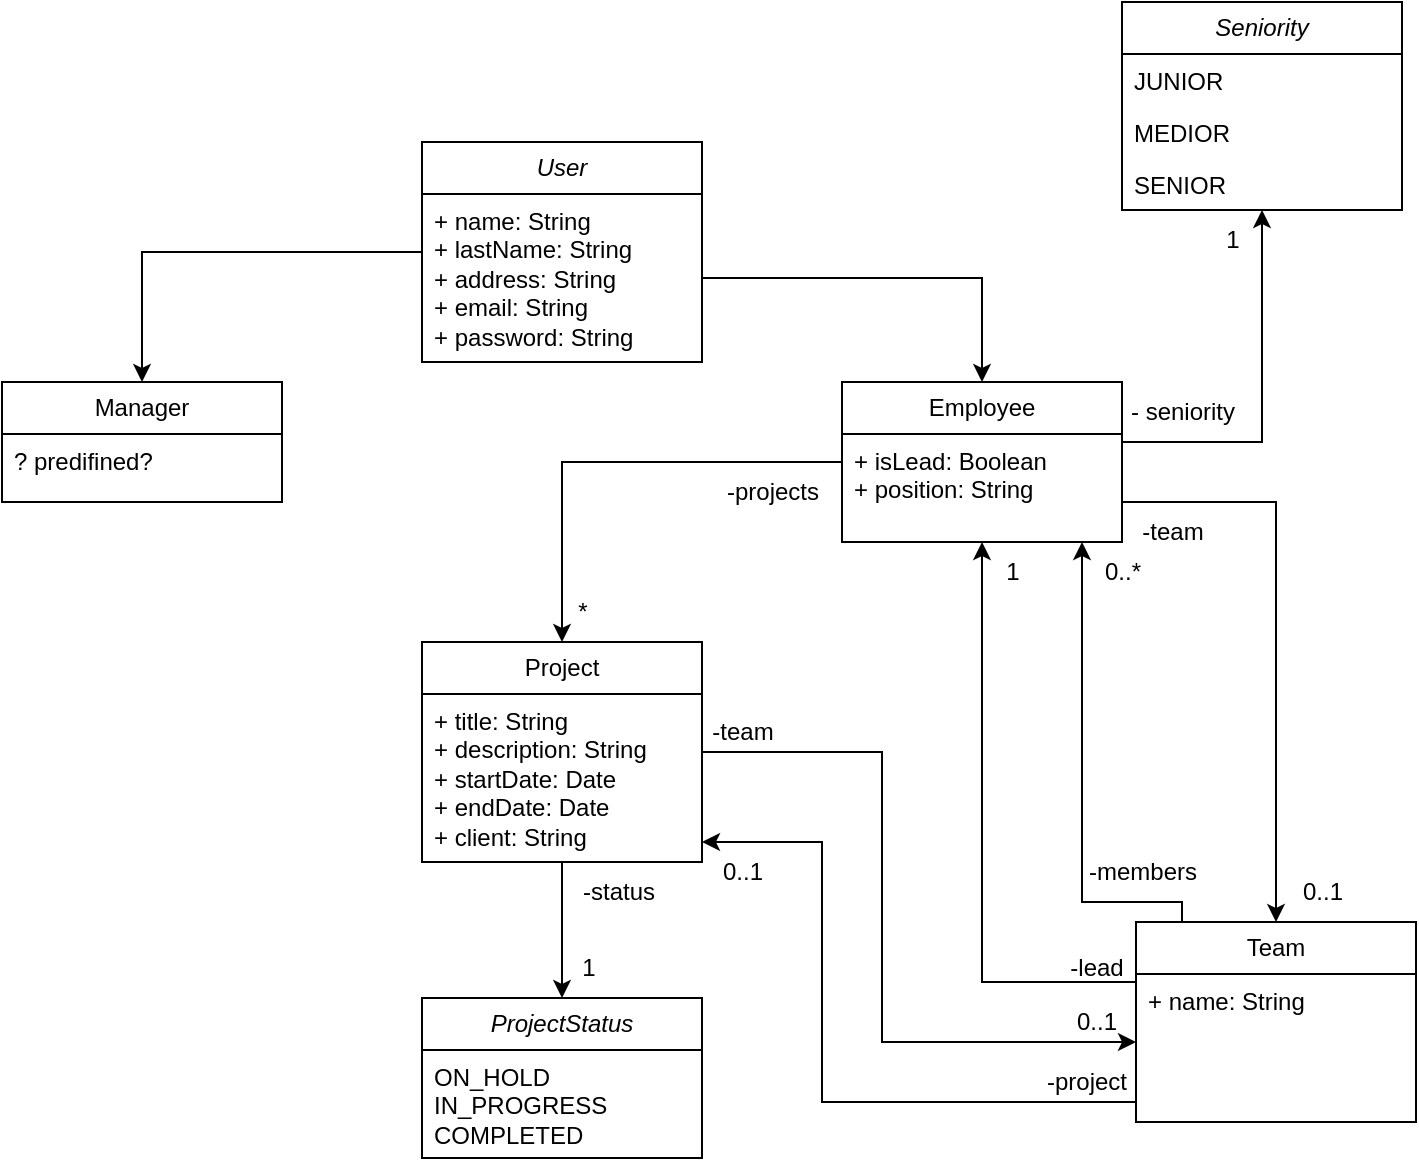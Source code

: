 <mxfile version="21.6.6" type="device">
  <diagram id="C5RBs43oDa-KdzZeNtuy" name="Page-1">
    <mxGraphModel dx="1373" dy="748" grid="1" gridSize="10" guides="1" tooltips="1" connect="1" arrows="1" fold="1" page="1" pageScale="1" pageWidth="827" pageHeight="1169" math="0" shadow="0">
      <root>
        <mxCell id="WIyWlLk6GJQsqaUBKTNV-0" />
        <mxCell id="WIyWlLk6GJQsqaUBKTNV-1" parent="WIyWlLk6GJQsqaUBKTNV-0" />
        <mxCell id="j6vFr5zjLrYr7rvJu_0u-30" style="edgeStyle=orthogonalEdgeStyle;rounded=0;orthogonalLoop=1;jettySize=auto;html=1;" edge="1" parent="WIyWlLk6GJQsqaUBKTNV-1" source="j6vFr5zjLrYr7rvJu_0u-0" target="j6vFr5zjLrYr7rvJu_0u-24">
          <mxGeometry relative="1" as="geometry" />
        </mxCell>
        <mxCell id="j6vFr5zjLrYr7rvJu_0u-0" value="&lt;i&gt;User&lt;/i&gt;" style="swimlane;fontStyle=0;childLayout=stackLayout;horizontal=1;startSize=26;fillColor=none;horizontalStack=0;resizeParent=1;resizeParentMax=0;resizeLast=0;collapsible=1;marginBottom=0;whiteSpace=wrap;html=1;" vertex="1" parent="WIyWlLk6GJQsqaUBKTNV-1">
          <mxGeometry x="330" y="80" width="140" height="110" as="geometry" />
        </mxCell>
        <mxCell id="j6vFr5zjLrYr7rvJu_0u-3" value="+ name: String&lt;br&gt;+ lastName: String&lt;br&gt;+ address: String&lt;br&gt;+ email: String&lt;br&gt;+ password: String" style="text;strokeColor=none;fillColor=none;align=left;verticalAlign=top;spacingLeft=4;spacingRight=4;overflow=hidden;rotatable=0;points=[[0,0.5],[1,0.5]];portConstraint=eastwest;whiteSpace=wrap;html=1;" vertex="1" parent="j6vFr5zjLrYr7rvJu_0u-0">
          <mxGeometry y="26" width="140" height="84" as="geometry" />
        </mxCell>
        <mxCell id="j6vFr5zjLrYr7rvJu_0u-51" style="edgeStyle=orthogonalEdgeStyle;rounded=0;orthogonalLoop=1;jettySize=auto;html=1;" edge="1" parent="WIyWlLk6GJQsqaUBKTNV-1" source="j6vFr5zjLrYr7rvJu_0u-4" target="j6vFr5zjLrYr7rvJu_0u-8">
          <mxGeometry relative="1" as="geometry">
            <Array as="points">
              <mxPoint x="530" y="560" />
              <mxPoint x="530" y="430" />
            </Array>
          </mxGeometry>
        </mxCell>
        <mxCell id="j6vFr5zjLrYr7rvJu_0u-61" style="edgeStyle=orthogonalEdgeStyle;rounded=0;orthogonalLoop=1;jettySize=auto;html=1;" edge="1" parent="WIyWlLk6GJQsqaUBKTNV-1" source="j6vFr5zjLrYr7rvJu_0u-4" target="j6vFr5zjLrYr7rvJu_0u-22">
          <mxGeometry relative="1" as="geometry">
            <Array as="points">
              <mxPoint x="710" y="460" />
              <mxPoint x="660" y="460" />
            </Array>
          </mxGeometry>
        </mxCell>
        <mxCell id="j6vFr5zjLrYr7rvJu_0u-4" value="Team" style="swimlane;fontStyle=0;childLayout=stackLayout;horizontal=1;startSize=26;fillColor=none;horizontalStack=0;resizeParent=1;resizeParentMax=0;resizeLast=0;collapsible=1;marginBottom=0;whiteSpace=wrap;html=1;" vertex="1" parent="WIyWlLk6GJQsqaUBKTNV-1">
          <mxGeometry x="687" y="470" width="140" height="100" as="geometry" />
        </mxCell>
        <mxCell id="j6vFr5zjLrYr7rvJu_0u-7" value="+ name: String&lt;br&gt;" style="text;strokeColor=none;fillColor=none;align=left;verticalAlign=top;spacingLeft=4;spacingRight=4;overflow=hidden;rotatable=0;points=[[0,0.5],[1,0.5]];portConstraint=eastwest;whiteSpace=wrap;html=1;" vertex="1" parent="j6vFr5zjLrYr7rvJu_0u-4">
          <mxGeometry y="26" width="140" height="74" as="geometry" />
        </mxCell>
        <mxCell id="j6vFr5zjLrYr7rvJu_0u-47" style="edgeStyle=orthogonalEdgeStyle;rounded=0;orthogonalLoop=1;jettySize=auto;html=1;" edge="1" parent="WIyWlLk6GJQsqaUBKTNV-1" source="j6vFr5zjLrYr7rvJu_0u-8" target="j6vFr5zjLrYr7rvJu_0u-4">
          <mxGeometry relative="1" as="geometry">
            <Array as="points">
              <mxPoint x="560" y="385" />
              <mxPoint x="560" y="530" />
            </Array>
          </mxGeometry>
        </mxCell>
        <mxCell id="j6vFr5zjLrYr7rvJu_0u-58" style="edgeStyle=orthogonalEdgeStyle;rounded=0;orthogonalLoop=1;jettySize=auto;html=1;" edge="1" parent="WIyWlLk6GJQsqaUBKTNV-1" source="j6vFr5zjLrYr7rvJu_0u-8" target="j6vFr5zjLrYr7rvJu_0u-56">
          <mxGeometry relative="1" as="geometry" />
        </mxCell>
        <mxCell id="j6vFr5zjLrYr7rvJu_0u-8" value="Project" style="swimlane;fontStyle=0;childLayout=stackLayout;horizontal=1;startSize=26;fillColor=none;horizontalStack=0;resizeParent=1;resizeParentMax=0;resizeLast=0;collapsible=1;marginBottom=0;whiteSpace=wrap;html=1;" vertex="1" parent="WIyWlLk6GJQsqaUBKTNV-1">
          <mxGeometry x="330" y="330" width="140" height="110" as="geometry" />
        </mxCell>
        <mxCell id="j6vFr5zjLrYr7rvJu_0u-11" value="+ title: String&lt;br&gt;+ description: String&lt;br&gt;+ startDate: Date&lt;br&gt;+ endDate: Date&lt;br&gt;+ client: String" style="text;strokeColor=none;fillColor=none;align=left;verticalAlign=top;spacingLeft=4;spacingRight=4;overflow=hidden;rotatable=0;points=[[0,0.5],[1,0.5]];portConstraint=eastwest;whiteSpace=wrap;html=1;" vertex="1" parent="j6vFr5zjLrYr7rvJu_0u-8">
          <mxGeometry y="26" width="140" height="84" as="geometry" />
        </mxCell>
        <mxCell id="j6vFr5zjLrYr7rvJu_0u-39" style="edgeStyle=orthogonalEdgeStyle;rounded=0;orthogonalLoop=1;jettySize=auto;html=1;" edge="1" parent="WIyWlLk6GJQsqaUBKTNV-1" source="j6vFr5zjLrYr7rvJu_0u-22" target="j6vFr5zjLrYr7rvJu_0u-8">
          <mxGeometry relative="1" as="geometry" />
        </mxCell>
        <mxCell id="j6vFr5zjLrYr7rvJu_0u-42" style="edgeStyle=orthogonalEdgeStyle;rounded=0;orthogonalLoop=1;jettySize=auto;html=1;" edge="1" parent="WIyWlLk6GJQsqaUBKTNV-1" source="j6vFr5zjLrYr7rvJu_0u-22" target="j6vFr5zjLrYr7rvJu_0u-4">
          <mxGeometry relative="1" as="geometry">
            <Array as="points">
              <mxPoint x="757" y="260" />
            </Array>
          </mxGeometry>
        </mxCell>
        <mxCell id="j6vFr5zjLrYr7rvJu_0u-22" value="Employee" style="swimlane;fontStyle=0;childLayout=stackLayout;horizontal=1;startSize=26;fillColor=none;horizontalStack=0;resizeParent=1;resizeParentMax=0;resizeLast=0;collapsible=1;marginBottom=0;whiteSpace=wrap;html=1;" vertex="1" parent="WIyWlLk6GJQsqaUBKTNV-1">
          <mxGeometry x="540" y="200" width="140" height="80" as="geometry" />
        </mxCell>
        <mxCell id="j6vFr5zjLrYr7rvJu_0u-23" value="+ isLead: Boolean&lt;br&gt;+ position: String&lt;br&gt;" style="text;strokeColor=none;fillColor=none;align=left;verticalAlign=top;spacingLeft=4;spacingRight=4;overflow=hidden;rotatable=0;points=[[0,0.5],[1,0.5]];portConstraint=eastwest;whiteSpace=wrap;html=1;" vertex="1" parent="j6vFr5zjLrYr7rvJu_0u-22">
          <mxGeometry y="26" width="140" height="54" as="geometry" />
        </mxCell>
        <mxCell id="j6vFr5zjLrYr7rvJu_0u-24" value="Manager" style="swimlane;fontStyle=0;childLayout=stackLayout;horizontal=1;startSize=26;fillColor=none;horizontalStack=0;resizeParent=1;resizeParentMax=0;resizeLast=0;collapsible=1;marginBottom=0;whiteSpace=wrap;html=1;" vertex="1" parent="WIyWlLk6GJQsqaUBKTNV-1">
          <mxGeometry x="120" y="200" width="140" height="60" as="geometry" />
        </mxCell>
        <mxCell id="j6vFr5zjLrYr7rvJu_0u-25" value="? predifined?" style="text;strokeColor=none;fillColor=none;align=left;verticalAlign=top;spacingLeft=4;spacingRight=4;overflow=hidden;rotatable=0;points=[[0,0.5],[1,0.5]];portConstraint=eastwest;whiteSpace=wrap;html=1;" vertex="1" parent="j6vFr5zjLrYr7rvJu_0u-24">
          <mxGeometry y="26" width="140" height="34" as="geometry" />
        </mxCell>
        <mxCell id="j6vFr5zjLrYr7rvJu_0u-31" style="edgeStyle=orthogonalEdgeStyle;rounded=0;orthogonalLoop=1;jettySize=auto;html=1;" edge="1" parent="WIyWlLk6GJQsqaUBKTNV-1" source="j6vFr5zjLrYr7rvJu_0u-3" target="j6vFr5zjLrYr7rvJu_0u-22">
          <mxGeometry relative="1" as="geometry" />
        </mxCell>
        <mxCell id="j6vFr5zjLrYr7rvJu_0u-32" value="&lt;i&gt;Seniority&lt;/i&gt;" style="swimlane;fontStyle=0;childLayout=stackLayout;horizontal=1;startSize=26;fillColor=none;horizontalStack=0;resizeParent=1;resizeParentMax=0;resizeLast=0;collapsible=1;marginBottom=0;whiteSpace=wrap;html=1;" vertex="1" parent="WIyWlLk6GJQsqaUBKTNV-1">
          <mxGeometry x="680" y="10" width="140" height="104" as="geometry" />
        </mxCell>
        <mxCell id="j6vFr5zjLrYr7rvJu_0u-33" value="JUNIOR" style="text;strokeColor=none;fillColor=none;align=left;verticalAlign=top;spacingLeft=4;spacingRight=4;overflow=hidden;rotatable=0;points=[[0,0.5],[1,0.5]];portConstraint=eastwest;whiteSpace=wrap;html=1;" vertex="1" parent="j6vFr5zjLrYr7rvJu_0u-32">
          <mxGeometry y="26" width="140" height="26" as="geometry" />
        </mxCell>
        <mxCell id="j6vFr5zjLrYr7rvJu_0u-34" value="MEDIOR" style="text;strokeColor=none;fillColor=none;align=left;verticalAlign=top;spacingLeft=4;spacingRight=4;overflow=hidden;rotatable=0;points=[[0,0.5],[1,0.5]];portConstraint=eastwest;whiteSpace=wrap;html=1;" vertex="1" parent="j6vFr5zjLrYr7rvJu_0u-32">
          <mxGeometry y="52" width="140" height="26" as="geometry" />
        </mxCell>
        <mxCell id="j6vFr5zjLrYr7rvJu_0u-35" value="SENIOR" style="text;strokeColor=none;fillColor=none;align=left;verticalAlign=top;spacingLeft=4;spacingRight=4;overflow=hidden;rotatable=0;points=[[0,0.5],[1,0.5]];portConstraint=eastwest;whiteSpace=wrap;html=1;" vertex="1" parent="j6vFr5zjLrYr7rvJu_0u-32">
          <mxGeometry y="78" width="140" height="26" as="geometry" />
        </mxCell>
        <mxCell id="j6vFr5zjLrYr7rvJu_0u-36" style="edgeStyle=orthogonalEdgeStyle;rounded=0;orthogonalLoop=1;jettySize=auto;html=1;" edge="1" parent="WIyWlLk6GJQsqaUBKTNV-1" source="j6vFr5zjLrYr7rvJu_0u-23" target="j6vFr5zjLrYr7rvJu_0u-32">
          <mxGeometry relative="1" as="geometry">
            <Array as="points">
              <mxPoint x="750" y="230" />
            </Array>
          </mxGeometry>
        </mxCell>
        <mxCell id="j6vFr5zjLrYr7rvJu_0u-37" value="- seniority" style="text;html=1;align=center;verticalAlign=middle;resizable=0;points=[];autosize=1;strokeColor=none;fillColor=none;" vertex="1" parent="WIyWlLk6GJQsqaUBKTNV-1">
          <mxGeometry x="670" y="200" width="80" height="30" as="geometry" />
        </mxCell>
        <mxCell id="j6vFr5zjLrYr7rvJu_0u-38" value="1" style="text;html=1;align=center;verticalAlign=middle;resizable=0;points=[];autosize=1;strokeColor=none;fillColor=none;" vertex="1" parent="WIyWlLk6GJQsqaUBKTNV-1">
          <mxGeometry x="720" y="114" width="30" height="30" as="geometry" />
        </mxCell>
        <mxCell id="j6vFr5zjLrYr7rvJu_0u-40" value="-projects" style="text;html=1;align=center;verticalAlign=middle;resizable=0;points=[];autosize=1;strokeColor=none;fillColor=none;" vertex="1" parent="WIyWlLk6GJQsqaUBKTNV-1">
          <mxGeometry x="470" y="240" width="70" height="30" as="geometry" />
        </mxCell>
        <mxCell id="j6vFr5zjLrYr7rvJu_0u-41" value="*" style="text;html=1;align=center;verticalAlign=middle;resizable=0;points=[];autosize=1;strokeColor=none;fillColor=none;" vertex="1" parent="WIyWlLk6GJQsqaUBKTNV-1">
          <mxGeometry x="395" y="300" width="30" height="30" as="geometry" />
        </mxCell>
        <mxCell id="j6vFr5zjLrYr7rvJu_0u-43" value="-team" style="text;html=1;align=center;verticalAlign=middle;resizable=0;points=[];autosize=1;strokeColor=none;fillColor=none;" vertex="1" parent="WIyWlLk6GJQsqaUBKTNV-1">
          <mxGeometry x="680" y="260" width="50" height="30" as="geometry" />
        </mxCell>
        <mxCell id="j6vFr5zjLrYr7rvJu_0u-44" value="0..1" style="text;html=1;align=center;verticalAlign=middle;resizable=0;points=[];autosize=1;strokeColor=none;fillColor=none;" vertex="1" parent="WIyWlLk6GJQsqaUBKTNV-1">
          <mxGeometry x="760" y="440" width="40" height="30" as="geometry" />
        </mxCell>
        <mxCell id="j6vFr5zjLrYr7rvJu_0u-48" value="-team" style="text;html=1;align=center;verticalAlign=middle;resizable=0;points=[];autosize=1;strokeColor=none;fillColor=none;" vertex="1" parent="WIyWlLk6GJQsqaUBKTNV-1">
          <mxGeometry x="465" y="360" width="50" height="30" as="geometry" />
        </mxCell>
        <mxCell id="j6vFr5zjLrYr7rvJu_0u-49" value="0..1" style="text;html=1;align=center;verticalAlign=middle;resizable=0;points=[];autosize=1;strokeColor=none;fillColor=none;" vertex="1" parent="WIyWlLk6GJQsqaUBKTNV-1">
          <mxGeometry x="647" y="505" width="40" height="30" as="geometry" />
        </mxCell>
        <mxCell id="j6vFr5zjLrYr7rvJu_0u-53" value="-project" style="text;html=1;align=center;verticalAlign=middle;resizable=0;points=[];autosize=1;strokeColor=none;fillColor=none;" vertex="1" parent="WIyWlLk6GJQsqaUBKTNV-1">
          <mxGeometry x="632" y="535" width="60" height="30" as="geometry" />
        </mxCell>
        <mxCell id="j6vFr5zjLrYr7rvJu_0u-55" value="0..1" style="text;html=1;align=center;verticalAlign=middle;resizable=0;points=[];autosize=1;strokeColor=none;fillColor=none;" vertex="1" parent="WIyWlLk6GJQsqaUBKTNV-1">
          <mxGeometry x="470" y="430" width="40" height="30" as="geometry" />
        </mxCell>
        <mxCell id="j6vFr5zjLrYr7rvJu_0u-56" value="&lt;i&gt;ProjectStatus&lt;/i&gt;" style="swimlane;fontStyle=0;childLayout=stackLayout;horizontal=1;startSize=26;fillColor=none;horizontalStack=0;resizeParent=1;resizeParentMax=0;resizeLast=0;collapsible=1;marginBottom=0;whiteSpace=wrap;html=1;" vertex="1" parent="WIyWlLk6GJQsqaUBKTNV-1">
          <mxGeometry x="330" y="508" width="140" height="80" as="geometry" />
        </mxCell>
        <mxCell id="j6vFr5zjLrYr7rvJu_0u-57" value="ON_HOLD&lt;br&gt;IN_PROGRESS&lt;br&gt;COMPLETED" style="text;strokeColor=none;fillColor=none;align=left;verticalAlign=top;spacingLeft=4;spacingRight=4;overflow=hidden;rotatable=0;points=[[0,0.5],[1,0.5]];portConstraint=eastwest;whiteSpace=wrap;html=1;" vertex="1" parent="j6vFr5zjLrYr7rvJu_0u-56">
          <mxGeometry y="26" width="140" height="54" as="geometry" />
        </mxCell>
        <mxCell id="j6vFr5zjLrYr7rvJu_0u-59" value="-status" style="text;html=1;align=center;verticalAlign=middle;resizable=0;points=[];autosize=1;strokeColor=none;fillColor=none;" vertex="1" parent="WIyWlLk6GJQsqaUBKTNV-1">
          <mxGeometry x="398" y="440" width="60" height="30" as="geometry" />
        </mxCell>
        <mxCell id="j6vFr5zjLrYr7rvJu_0u-60" value="1" style="text;html=1;align=center;verticalAlign=middle;resizable=0;points=[];autosize=1;strokeColor=none;fillColor=none;" vertex="1" parent="WIyWlLk6GJQsqaUBKTNV-1">
          <mxGeometry x="398" y="478" width="30" height="30" as="geometry" />
        </mxCell>
        <mxCell id="j6vFr5zjLrYr7rvJu_0u-62" value="0..*" style="text;html=1;align=center;verticalAlign=middle;resizable=0;points=[];autosize=1;strokeColor=none;fillColor=none;" vertex="1" parent="WIyWlLk6GJQsqaUBKTNV-1">
          <mxGeometry x="660" y="280" width="40" height="30" as="geometry" />
        </mxCell>
        <mxCell id="j6vFr5zjLrYr7rvJu_0u-63" value="-members" style="text;html=1;align=center;verticalAlign=middle;resizable=0;points=[];autosize=1;strokeColor=none;fillColor=none;" vertex="1" parent="WIyWlLk6GJQsqaUBKTNV-1">
          <mxGeometry x="650" y="430" width="80" height="30" as="geometry" />
        </mxCell>
        <mxCell id="j6vFr5zjLrYr7rvJu_0u-64" style="edgeStyle=orthogonalEdgeStyle;rounded=0;orthogonalLoop=1;jettySize=auto;html=1;" edge="1" parent="WIyWlLk6GJQsqaUBKTNV-1" source="j6vFr5zjLrYr7rvJu_0u-7" target="j6vFr5zjLrYr7rvJu_0u-22">
          <mxGeometry relative="1" as="geometry">
            <Array as="points">
              <mxPoint x="610" y="500" />
            </Array>
          </mxGeometry>
        </mxCell>
        <mxCell id="j6vFr5zjLrYr7rvJu_0u-65" value="-lead" style="text;html=1;align=center;verticalAlign=middle;resizable=0;points=[];autosize=1;strokeColor=none;fillColor=none;" vertex="1" parent="WIyWlLk6GJQsqaUBKTNV-1">
          <mxGeometry x="642" y="478" width="50" height="30" as="geometry" />
        </mxCell>
        <mxCell id="j6vFr5zjLrYr7rvJu_0u-67" value="1" style="text;html=1;align=center;verticalAlign=middle;resizable=0;points=[];autosize=1;strokeColor=none;fillColor=none;" vertex="1" parent="WIyWlLk6GJQsqaUBKTNV-1">
          <mxGeometry x="610" y="280" width="30" height="30" as="geometry" />
        </mxCell>
      </root>
    </mxGraphModel>
  </diagram>
</mxfile>
